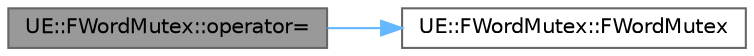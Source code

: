 digraph "UE::FWordMutex::operator="
{
 // INTERACTIVE_SVG=YES
 // LATEX_PDF_SIZE
  bgcolor="transparent";
  edge [fontname=Helvetica,fontsize=10,labelfontname=Helvetica,labelfontsize=10];
  node [fontname=Helvetica,fontsize=10,shape=box,height=0.2,width=0.4];
  rankdir="LR";
  Node1 [id="Node000001",label="UE::FWordMutex::operator=",height=0.2,width=0.4,color="gray40", fillcolor="grey60", style="filled", fontcolor="black",tooltip=" "];
  Node1 -> Node2 [id="edge1_Node000001_Node000002",color="steelblue1",style="solid",tooltip=" "];
  Node2 [id="Node000002",label="UE::FWordMutex::FWordMutex",height=0.2,width=0.4,color="grey40", fillcolor="white", style="filled",URL="$db/d0e/classUE_1_1FWordMutex.html#a8d1ff1e2e9d22fb50db30afc49d18876",tooltip=" "];
}
